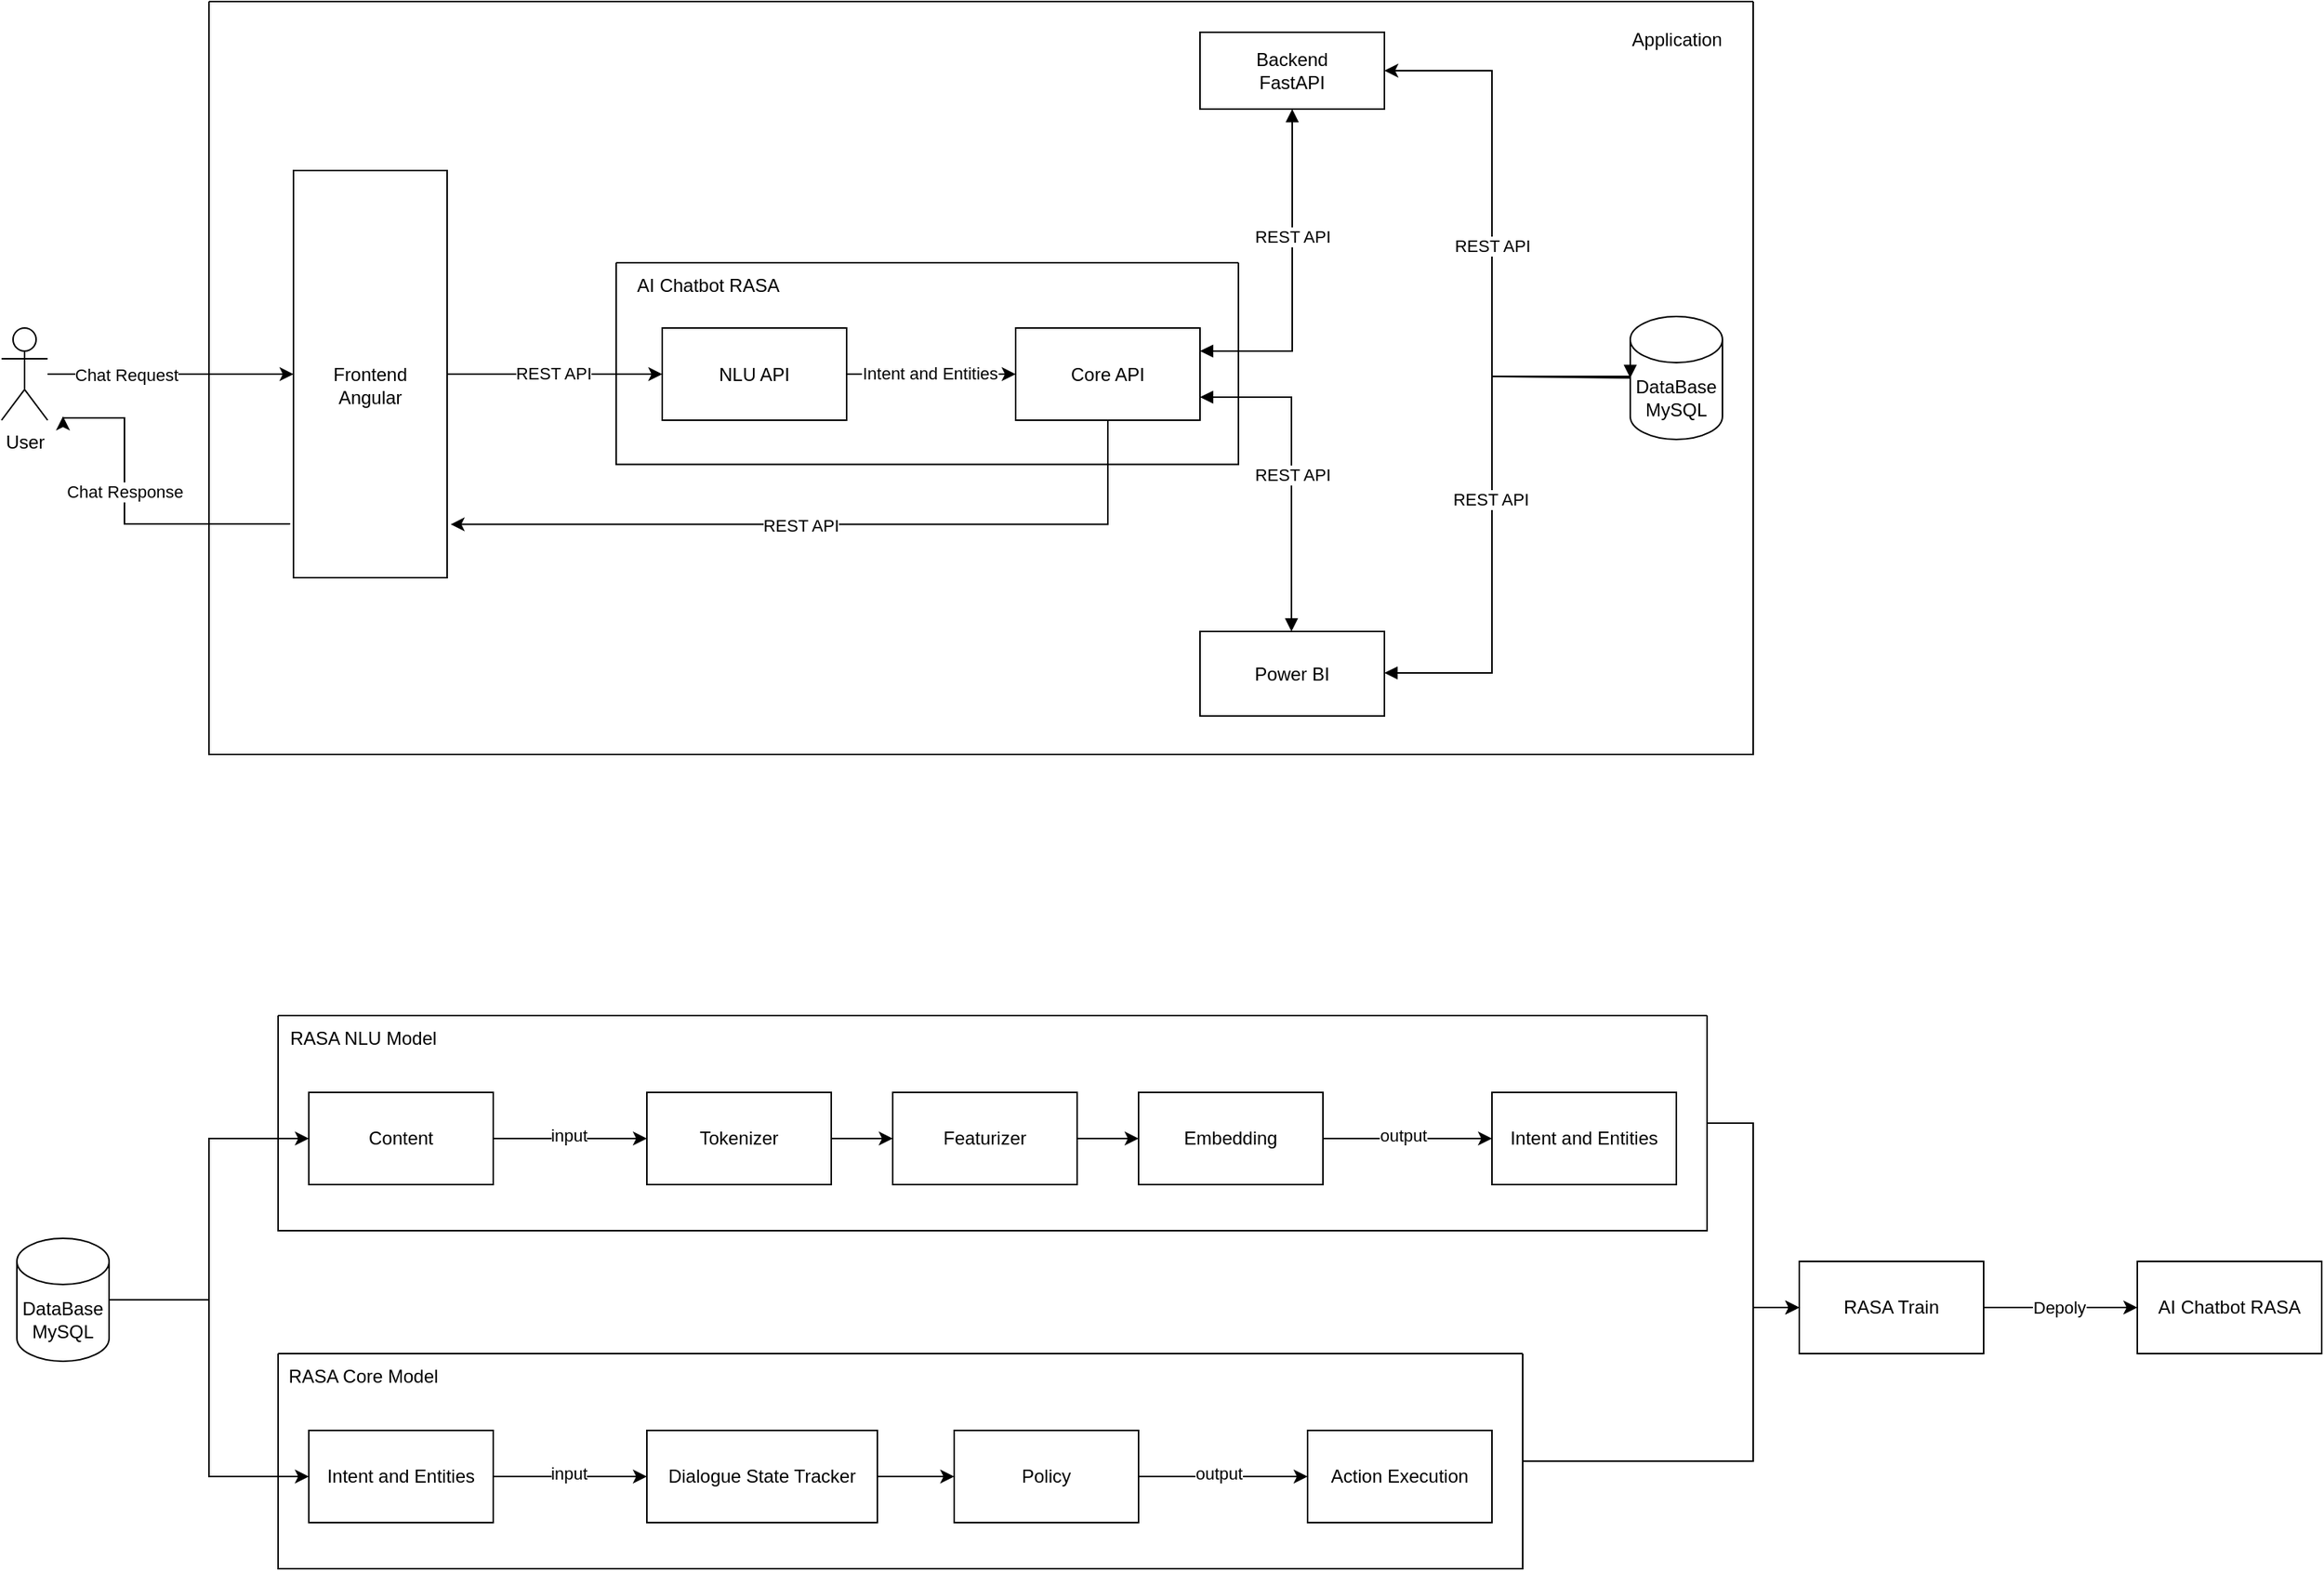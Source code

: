 <mxfile version="26.0.4">
  <diagram name="Page-1" id="9f46799a-70d6-7492-0946-bef42562c5a5">
    <mxGraphModel dx="551" dy="853" grid="1" gridSize="10" guides="1" tooltips="1" connect="1" arrows="1" fold="1" page="1" pageScale="1" pageWidth="1100" pageHeight="850" background="none" math="0" shadow="0">
      <root>
        <mxCell id="0" />
        <mxCell id="1" parent="0" />
        <mxCell id="wcbxn7Ds-aadcPzxxdTk-101" value="" style="edgeStyle=orthogonalEdgeStyle;rounded=0;orthogonalLoop=1;jettySize=auto;html=1;entryX=0;entryY=0.5;entryDx=0;entryDy=0;" parent="1" source="wcbxn7Ds-aadcPzxxdTk-2" target="wcbxn7Ds-aadcPzxxdTk-72" edge="1">
          <mxGeometry relative="1" as="geometry" />
        </mxCell>
        <mxCell id="wcbxn7Ds-aadcPzxxdTk-102" style="edgeStyle=orthogonalEdgeStyle;rounded=0;orthogonalLoop=1;jettySize=auto;html=1;exitX=1;exitY=0.5;exitDx=0;exitDy=0;exitPerimeter=0;entryX=0;entryY=0.5;entryDx=0;entryDy=0;" parent="1" source="wcbxn7Ds-aadcPzxxdTk-2" target="wcbxn7Ds-aadcPzxxdTk-90" edge="1">
          <mxGeometry relative="1" as="geometry" />
        </mxCell>
        <mxCell id="wcbxn7Ds-aadcPzxxdTk-2" value="DataBase&lt;div&gt;&lt;/div&gt;&lt;div&gt;MySQL&lt;/div&gt;" style="shape=cylinder3;whiteSpace=wrap;html=1;boundedLbl=1;backgroundOutline=1;size=15;" parent="1" vertex="1">
          <mxGeometry x="1410" y="1135" width="60" height="80" as="geometry" />
        </mxCell>
        <mxCell id="wcbxn7Ds-aadcPzxxdTk-3" value="&lt;div&gt;AI Chatbot RASA&lt;/div&gt;" style="rounded=1;whiteSpace=wrap;html=1;arcSize=0;" parent="1" vertex="1">
          <mxGeometry x="2790" y="1150" width="120" height="60" as="geometry" />
        </mxCell>
        <mxCell id="wcbxn7Ds-aadcPzxxdTk-97" value="" style="edgeStyle=orthogonalEdgeStyle;rounded=0;orthogonalLoop=1;jettySize=auto;html=1;exitX=1;exitY=0.5;exitDx=0;exitDy=0;" parent="1" source="wcbxn7Ds-aadcPzxxdTk-104" target="wcbxn7Ds-aadcPzxxdTk-3" edge="1">
          <mxGeometry relative="1" as="geometry">
            <mxPoint x="2740" y="1180" as="sourcePoint" />
          </mxGeometry>
        </mxCell>
        <mxCell id="wcbxn7Ds-aadcPzxxdTk-98" value="Depoly" style="edgeLabel;html=1;align=center;verticalAlign=middle;resizable=0;points=[];" parent="wcbxn7Ds-aadcPzxxdTk-97" vertex="1" connectable="0">
          <mxGeometry x="-0.025" y="-3" relative="1" as="geometry">
            <mxPoint y="-3" as="offset" />
          </mxGeometry>
        </mxCell>
        <mxCell id="wcbxn7Ds-aadcPzxxdTk-62" value="" style="group" parent="1" vertex="1" connectable="0">
          <mxGeometry x="1820" y="1040" width="600" height="60" as="geometry" />
        </mxCell>
        <mxCell id="wcbxn7Ds-aadcPzxxdTk-16" value="" style="edgeStyle=orthogonalEdgeStyle;rounded=0;orthogonalLoop=1;jettySize=auto;html=1;" parent="wcbxn7Ds-aadcPzxxdTk-62" source="wcbxn7Ds-aadcPzxxdTk-8" target="wcbxn7Ds-aadcPzxxdTk-9" edge="1">
          <mxGeometry relative="1" as="geometry" />
        </mxCell>
        <mxCell id="wcbxn7Ds-aadcPzxxdTk-8" value="&lt;div&gt;Tokenizer&lt;/div&gt;" style="rounded=1;whiteSpace=wrap;html=1;arcSize=0;" parent="wcbxn7Ds-aadcPzxxdTk-62" vertex="1">
          <mxGeometry width="120" height="60" as="geometry" />
        </mxCell>
        <mxCell id="wcbxn7Ds-aadcPzxxdTk-18" value="" style="edgeStyle=orthogonalEdgeStyle;rounded=0;orthogonalLoop=1;jettySize=auto;html=1;" parent="wcbxn7Ds-aadcPzxxdTk-62" source="wcbxn7Ds-aadcPzxxdTk-9" target="wcbxn7Ds-aadcPzxxdTk-10" edge="1">
          <mxGeometry relative="1" as="geometry" />
        </mxCell>
        <mxCell id="wcbxn7Ds-aadcPzxxdTk-9" value="&lt;div&gt;Featurizer&lt;/div&gt;" style="rounded=1;whiteSpace=wrap;html=1;arcSize=0;" parent="wcbxn7Ds-aadcPzxxdTk-62" vertex="1">
          <mxGeometry x="160" width="120" height="60" as="geometry" />
        </mxCell>
        <mxCell id="wcbxn7Ds-aadcPzxxdTk-10" value="&lt;div&gt;Embedding&lt;/div&gt;" style="rounded=1;whiteSpace=wrap;html=1;arcSize=0;" parent="wcbxn7Ds-aadcPzxxdTk-62" vertex="1">
          <mxGeometry x="320" width="120" height="60" as="geometry" />
        </mxCell>
        <mxCell id="wcbxn7Ds-aadcPzxxdTk-106" style="edgeStyle=orthogonalEdgeStyle;rounded=0;orthogonalLoop=1;jettySize=auto;html=1;exitX=1;exitY=0.5;exitDx=0;exitDy=0;entryX=0;entryY=0.5;entryDx=0;entryDy=0;" parent="1" source="wcbxn7Ds-aadcPzxxdTk-63" target="wcbxn7Ds-aadcPzxxdTk-104" edge="1">
          <mxGeometry relative="1" as="geometry" />
        </mxCell>
        <mxCell id="wcbxn7Ds-aadcPzxxdTk-63" value="" style="swimlane;startSize=0;" parent="1" vertex="1">
          <mxGeometry x="1580" y="990" width="930" height="140" as="geometry" />
        </mxCell>
        <mxCell id="wcbxn7Ds-aadcPzxxdTk-66" value="RASA NLU Model" style="text;html=1;align=center;verticalAlign=middle;resizable=0;points=[];autosize=1;strokeColor=none;fillColor=none;" parent="wcbxn7Ds-aadcPzxxdTk-63" vertex="1">
          <mxGeometry x="-5" width="120" height="30" as="geometry" />
        </mxCell>
        <mxCell id="wcbxn7Ds-aadcPzxxdTk-11" value="&lt;div&gt;Intent and&amp;nbsp;&lt;span style=&quot;background-color: transparent; color: light-dark(rgb(0, 0, 0), rgb(255, 255, 255));&quot;&gt;Entities&lt;/span&gt;&lt;/div&gt;" style="rounded=1;whiteSpace=wrap;html=1;arcSize=0;" parent="1" vertex="1">
          <mxGeometry x="2370" y="1040" width="120" height="60" as="geometry" />
        </mxCell>
        <mxCell id="wcbxn7Ds-aadcPzxxdTk-20" value="" style="edgeStyle=orthogonalEdgeStyle;rounded=0;orthogonalLoop=1;jettySize=auto;html=1;" parent="1" source="wcbxn7Ds-aadcPzxxdTk-10" target="wcbxn7Ds-aadcPzxxdTk-11" edge="1">
          <mxGeometry relative="1" as="geometry" />
        </mxCell>
        <mxCell id="wcbxn7Ds-aadcPzxxdTk-70" value="output" style="edgeLabel;html=1;align=center;verticalAlign=middle;resizable=0;points=[];" parent="wcbxn7Ds-aadcPzxxdTk-20" vertex="1" connectable="0">
          <mxGeometry x="-0.07" y="2" relative="1" as="geometry">
            <mxPoint x="1" as="offset" />
          </mxGeometry>
        </mxCell>
        <mxCell id="wcbxn7Ds-aadcPzxxdTk-74" value="" style="edgeStyle=orthogonalEdgeStyle;rounded=0;orthogonalLoop=1;jettySize=auto;html=1;" parent="1" source="wcbxn7Ds-aadcPzxxdTk-72" target="wcbxn7Ds-aadcPzxxdTk-8" edge="1">
          <mxGeometry relative="1" as="geometry" />
        </mxCell>
        <mxCell id="wcbxn7Ds-aadcPzxxdTk-75" value="input" style="edgeLabel;html=1;align=center;verticalAlign=middle;resizable=0;points=[];" parent="wcbxn7Ds-aadcPzxxdTk-74" vertex="1" connectable="0">
          <mxGeometry x="-0.027" y="2" relative="1" as="geometry">
            <mxPoint as="offset" />
          </mxGeometry>
        </mxCell>
        <mxCell id="wcbxn7Ds-aadcPzxxdTk-72" value="&lt;div&gt;Content&lt;/div&gt;" style="rounded=1;whiteSpace=wrap;html=1;arcSize=0;" parent="1" vertex="1">
          <mxGeometry x="1600" y="1040" width="120" height="60" as="geometry" />
        </mxCell>
        <mxCell id="wcbxn7Ds-aadcPzxxdTk-76" style="edgeStyle=orthogonalEdgeStyle;rounded=0;orthogonalLoop=1;jettySize=auto;html=1;exitX=0.5;exitY=1;exitDx=0;exitDy=0;" parent="1" source="wcbxn7Ds-aadcPzxxdTk-11" target="wcbxn7Ds-aadcPzxxdTk-11" edge="1">
          <mxGeometry relative="1" as="geometry" />
        </mxCell>
        <mxCell id="wcbxn7Ds-aadcPzxxdTk-107" style="edgeStyle=orthogonalEdgeStyle;rounded=0;orthogonalLoop=1;jettySize=auto;html=1;exitX=1;exitY=0.5;exitDx=0;exitDy=0;entryX=0;entryY=0.5;entryDx=0;entryDy=0;" parent="1" source="wcbxn7Ds-aadcPzxxdTk-83" target="wcbxn7Ds-aadcPzxxdTk-104" edge="1">
          <mxGeometry relative="1" as="geometry">
            <mxPoint x="2560" y="1170.0" as="targetPoint" />
            <Array as="points">
              <mxPoint x="2540" y="1280" />
              <mxPoint x="2540" y="1180" />
            </Array>
          </mxGeometry>
        </mxCell>
        <mxCell id="wcbxn7Ds-aadcPzxxdTk-83" value="" style="swimlane;startSize=0;" parent="1" vertex="1">
          <mxGeometry x="1580" y="1210" width="810" height="140" as="geometry" />
        </mxCell>
        <mxCell id="wcbxn7Ds-aadcPzxxdTk-84" value="RASA Core Model" style="text;html=1;align=center;verticalAlign=middle;resizable=0;points=[];autosize=1;strokeColor=none;fillColor=none;" parent="wcbxn7Ds-aadcPzxxdTk-83" vertex="1">
          <mxGeometry x="-5" width="120" height="30" as="geometry" />
        </mxCell>
        <mxCell id="wcbxn7Ds-aadcPzxxdTk-81" value="Policy" style="rounded=1;whiteSpace=wrap;html=1;arcSize=0;" parent="wcbxn7Ds-aadcPzxxdTk-83" vertex="1">
          <mxGeometry x="440" y="50" width="120" height="60" as="geometry" />
        </mxCell>
        <mxCell id="wcbxn7Ds-aadcPzxxdTk-85" value="Action Execution" style="rounded=1;whiteSpace=wrap;html=1;arcSize=0;" parent="wcbxn7Ds-aadcPzxxdTk-83" vertex="1">
          <mxGeometry x="670" y="50" width="120" height="60" as="geometry" />
        </mxCell>
        <mxCell id="wcbxn7Ds-aadcPzxxdTk-91" style="edgeStyle=orthogonalEdgeStyle;rounded=0;orthogonalLoop=1;jettySize=auto;html=1;exitX=0.5;exitY=1;exitDx=0;exitDy=0;" parent="wcbxn7Ds-aadcPzxxdTk-83" source="wcbxn7Ds-aadcPzxxdTk-85" target="wcbxn7Ds-aadcPzxxdTk-85" edge="1">
          <mxGeometry relative="1" as="geometry" />
        </mxCell>
        <mxCell id="wcbxn7Ds-aadcPzxxdTk-86" value="" style="edgeStyle=orthogonalEdgeStyle;rounded=0;orthogonalLoop=1;jettySize=auto;html=1;exitX=1;exitY=0.5;exitDx=0;exitDy=0;" parent="wcbxn7Ds-aadcPzxxdTk-83" source="wcbxn7Ds-aadcPzxxdTk-81" target="wcbxn7Ds-aadcPzxxdTk-85" edge="1">
          <mxGeometry relative="1" as="geometry">
            <mxPoint x="680" y="80" as="sourcePoint" />
          </mxGeometry>
        </mxCell>
        <mxCell id="wcbxn7Ds-aadcPzxxdTk-87" value="output" style="edgeLabel;html=1;align=center;verticalAlign=middle;resizable=0;points=[];" parent="wcbxn7Ds-aadcPzxxdTk-86" vertex="1" connectable="0">
          <mxGeometry x="-0.07" y="2" relative="1" as="geometry">
            <mxPoint x="1" as="offset" />
          </mxGeometry>
        </mxCell>
        <mxCell id="wcbxn7Ds-aadcPzxxdTk-88" value="" style="edgeStyle=orthogonalEdgeStyle;rounded=0;orthogonalLoop=1;jettySize=auto;html=1;" parent="1" source="wcbxn7Ds-aadcPzxxdTk-90" target="wcbxn7Ds-aadcPzxxdTk-79" edge="1">
          <mxGeometry relative="1" as="geometry" />
        </mxCell>
        <mxCell id="wcbxn7Ds-aadcPzxxdTk-89" value="input" style="edgeLabel;html=1;align=center;verticalAlign=middle;resizable=0;points=[];" parent="wcbxn7Ds-aadcPzxxdTk-88" vertex="1" connectable="0">
          <mxGeometry x="-0.027" y="2" relative="1" as="geometry">
            <mxPoint as="offset" />
          </mxGeometry>
        </mxCell>
        <mxCell id="wcbxn7Ds-aadcPzxxdTk-90" value="Intent and&amp;nbsp;&lt;span style=&quot;color: light-dark(rgb(0, 0, 0), rgb(255, 255, 255)); background-color: transparent;&quot;&gt;Entities&lt;/span&gt;" style="rounded=1;whiteSpace=wrap;html=1;arcSize=0;" parent="1" vertex="1">
          <mxGeometry x="1600" y="1260" width="120" height="60" as="geometry" />
        </mxCell>
        <mxCell id="wcbxn7Ds-aadcPzxxdTk-78" value="" style="edgeStyle=orthogonalEdgeStyle;rounded=0;orthogonalLoop=1;jettySize=auto;html=1;" parent="1" source="wcbxn7Ds-aadcPzxxdTk-79" target="wcbxn7Ds-aadcPzxxdTk-81" edge="1">
          <mxGeometry relative="1" as="geometry" />
        </mxCell>
        <mxCell id="wcbxn7Ds-aadcPzxxdTk-79" value="Dialogue State Tracker" style="rounded=1;whiteSpace=wrap;html=1;arcSize=0;" parent="1" vertex="1">
          <mxGeometry x="1820" y="1260" width="150" height="60" as="geometry" />
        </mxCell>
        <mxCell id="wcbxn7Ds-aadcPzxxdTk-104" value="RASA Train" style="rounded=1;whiteSpace=wrap;html=1;arcSize=0;" parent="1" vertex="1">
          <mxGeometry x="2570" y="1150" width="120" height="60" as="geometry" />
        </mxCell>
        <mxCell id="wcbxn7Ds-aadcPzxxdTk-105" style="edgeStyle=orthogonalEdgeStyle;rounded=0;orthogonalLoop=1;jettySize=auto;html=1;exitX=0.5;exitY=1;exitDx=0;exitDy=0;" parent="1" source="wcbxn7Ds-aadcPzxxdTk-104" target="wcbxn7Ds-aadcPzxxdTk-104" edge="1">
          <mxGeometry relative="1" as="geometry" />
        </mxCell>
        <mxCell id="wVL5oA36bYoVsArTjiwR-7" style="edgeStyle=orthogonalEdgeStyle;rounded=0;orthogonalLoop=1;jettySize=auto;html=1;" edge="1" parent="1" source="wVL5oA36bYoVsArTjiwR-9" target="wVL5oA36bYoVsArTjiwR-16">
          <mxGeometry relative="1" as="geometry">
            <mxPoint x="1625" y="545" as="targetPoint" />
          </mxGeometry>
        </mxCell>
        <mxCell id="wVL5oA36bYoVsArTjiwR-8" value="Chat Request" style="edgeLabel;html=1;align=center;verticalAlign=middle;resizable=0;points=[];" vertex="1" connectable="0" parent="wVL5oA36bYoVsArTjiwR-7">
          <mxGeometry x="-0.583" y="1" relative="1" as="geometry">
            <mxPoint x="17" y="1" as="offset" />
          </mxGeometry>
        </mxCell>
        <mxCell id="wVL5oA36bYoVsArTjiwR-9" value="User" style="shape=umlActor;verticalLabelPosition=bottom;verticalAlign=top;html=1;outlineConnect=0;" vertex="1" parent="1">
          <mxGeometry x="1400" y="542.5" width="30" height="60" as="geometry" />
        </mxCell>
        <mxCell id="wVL5oA36bYoVsArTjiwR-10" value="" style="swimlane;startSize=0;" vertex="1" parent="1">
          <mxGeometry x="1535" y="330" width="1005" height="490" as="geometry">
            <mxRectangle x="230" y="240" width="50" height="40" as="alternateBounds" />
          </mxGeometry>
        </mxCell>
        <mxCell id="wVL5oA36bYoVsArTjiwR-11" value="Application" style="text;html=1;align=center;verticalAlign=middle;resizable=0;points=[];autosize=1;strokeColor=none;fillColor=none;" vertex="1" parent="wVL5oA36bYoVsArTjiwR-10">
          <mxGeometry x="915" y="10" width="80" height="30" as="geometry" />
        </mxCell>
        <mxCell id="wVL5oA36bYoVsArTjiwR-12" value="DataBase&lt;div&gt;&lt;/div&gt;&lt;div&gt;MySQL&lt;/div&gt;" style="shape=cylinder3;whiteSpace=wrap;html=1;boundedLbl=1;backgroundOutline=1;size=15;" vertex="1" parent="wVL5oA36bYoVsArTjiwR-10">
          <mxGeometry x="925" y="205" width="60" height="80" as="geometry" />
        </mxCell>
        <mxCell id="wVL5oA36bYoVsArTjiwR-13" value="&lt;div&gt;Backend&lt;/div&gt;&lt;div&gt;FastAPI &lt;/div&gt;" style="rounded=1;whiteSpace=wrap;html=1;arcSize=0;" vertex="1" parent="wVL5oA36bYoVsArTjiwR-10">
          <mxGeometry x="645" y="20" width="120" height="50" as="geometry" />
        </mxCell>
        <mxCell id="wVL5oA36bYoVsArTjiwR-14" style="edgeStyle=orthogonalEdgeStyle;rounded=0;orthogonalLoop=1;jettySize=auto;html=1;exitX=1;exitY=0.5;exitDx=0;exitDy=0;entryX=0;entryY=0.5;entryDx=0;entryDy=0;" edge="1" parent="wVL5oA36bYoVsArTjiwR-10" source="wVL5oA36bYoVsArTjiwR-16" target="wVL5oA36bYoVsArTjiwR-23">
          <mxGeometry relative="1" as="geometry" />
        </mxCell>
        <mxCell id="wVL5oA36bYoVsArTjiwR-15" value="REST API" style="edgeLabel;html=1;align=center;verticalAlign=middle;resizable=0;points=[];" vertex="1" connectable="0" parent="wVL5oA36bYoVsArTjiwR-14">
          <mxGeometry x="-0.014" y="4" relative="1" as="geometry">
            <mxPoint y="3" as="offset" />
          </mxGeometry>
        </mxCell>
        <mxCell id="wVL5oA36bYoVsArTjiwR-16" value="&lt;div&gt;&lt;br&gt;&lt;/div&gt;&lt;div&gt;Frontend &lt;/div&gt;&lt;div&gt;Angular&lt;/div&gt;" style="rounded=1;whiteSpace=wrap;html=1;arcSize=0;" vertex="1" parent="wVL5oA36bYoVsArTjiwR-10">
          <mxGeometry x="55" y="110" width="100" height="265" as="geometry" />
        </mxCell>
        <mxCell id="wVL5oA36bYoVsArTjiwR-17" value="" style="endArrow=block;startArrow=block;endFill=1;startFill=1;html=1;rounded=0;edgeStyle=orthogonalEdgeStyle;entryX=1;entryY=0.25;entryDx=0;entryDy=0;exitX=0.5;exitY=1;exitDx=0;exitDy=0;" edge="1" parent="wVL5oA36bYoVsArTjiwR-10" source="wVL5oA36bYoVsArTjiwR-13" target="wVL5oA36bYoVsArTjiwR-24">
          <mxGeometry width="160" relative="1" as="geometry">
            <mxPoint x="530" y="110" as="sourcePoint" />
            <mxPoint x="530" y="212.5" as="targetPoint" />
            <Array as="points">
              <mxPoint x="705" y="227" />
            </Array>
          </mxGeometry>
        </mxCell>
        <mxCell id="wVL5oA36bYoVsArTjiwR-18" value="REST API" style="edgeLabel;html=1;align=center;verticalAlign=middle;resizable=0;points=[];" vertex="1" connectable="0" parent="wVL5oA36bYoVsArTjiwR-17">
          <mxGeometry x="-0.131" y="2" relative="1" as="geometry">
            <mxPoint x="-2" y="-12" as="offset" />
          </mxGeometry>
        </mxCell>
        <mxCell id="wVL5oA36bYoVsArTjiwR-19" value="" style="endArrow=block;startArrow=block;endFill=1;startFill=1;html=1;rounded=0;edgeStyle=orthogonalEdgeStyle;entryX=0.496;entryY=0;entryDx=0;entryDy=0;entryPerimeter=0;exitX=1;exitY=0.75;exitDx=0;exitDy=0;" edge="1" parent="wVL5oA36bYoVsArTjiwR-10" source="wVL5oA36bYoVsArTjiwR-24" target="wVL5oA36bYoVsArTjiwR-29">
          <mxGeometry width="160" relative="1" as="geometry">
            <mxPoint x="409.47" y="272.5" as="sourcePoint" />
            <mxPoint x="409.47" y="317.5" as="targetPoint" />
            <Array as="points" />
          </mxGeometry>
        </mxCell>
        <mxCell id="wVL5oA36bYoVsArTjiwR-20" value="REST API" style="edgeLabel;html=1;align=center;verticalAlign=middle;resizable=0;points=[];" vertex="1" connectable="0" parent="wVL5oA36bYoVsArTjiwR-19">
          <mxGeometry x="-0.131" y="2" relative="1" as="geometry">
            <mxPoint x="-2" y="18" as="offset" />
          </mxGeometry>
        </mxCell>
        <mxCell id="wVL5oA36bYoVsArTjiwR-21" value="" style="swimlane;startSize=0;" vertex="1" parent="wVL5oA36bYoVsArTjiwR-10">
          <mxGeometry x="265" y="170" width="405" height="131.25" as="geometry" />
        </mxCell>
        <mxCell id="wVL5oA36bYoVsArTjiwR-22" value="AI Chatbot RASA" style="text;html=1;align=center;verticalAlign=middle;whiteSpace=wrap;rounded=0;" vertex="1" parent="wVL5oA36bYoVsArTjiwR-21">
          <mxGeometry width="120" height="30" as="geometry" />
        </mxCell>
        <mxCell id="wVL5oA36bYoVsArTjiwR-23" value="&lt;div&gt;NLU API&lt;/div&gt;" style="rounded=1;whiteSpace=wrap;html=1;arcSize=0;" vertex="1" parent="wVL5oA36bYoVsArTjiwR-21">
          <mxGeometry x="30" y="42.5" width="120" height="60" as="geometry" />
        </mxCell>
        <mxCell id="wVL5oA36bYoVsArTjiwR-24" value="&lt;div&gt;Core API&lt;/div&gt;" style="rounded=1;whiteSpace=wrap;html=1;arcSize=0;" vertex="1" parent="wVL5oA36bYoVsArTjiwR-21">
          <mxGeometry x="260" y="42.5" width="120" height="60" as="geometry" />
        </mxCell>
        <mxCell id="wVL5oA36bYoVsArTjiwR-25" value="" style="edgeStyle=orthogonalEdgeStyle;rounded=0;orthogonalLoop=1;jettySize=auto;html=1;" edge="1" parent="wVL5oA36bYoVsArTjiwR-21" source="wVL5oA36bYoVsArTjiwR-23" target="wVL5oA36bYoVsArTjiwR-24">
          <mxGeometry relative="1" as="geometry" />
        </mxCell>
        <mxCell id="wVL5oA36bYoVsArTjiwR-26" value="Intent and Entities" style="edgeLabel;html=1;align=center;verticalAlign=middle;resizable=0;points=[];" vertex="1" connectable="0" parent="wVL5oA36bYoVsArTjiwR-25">
          <mxGeometry y="1" relative="1" as="geometry">
            <mxPoint x="-1" as="offset" />
          </mxGeometry>
        </mxCell>
        <mxCell id="wVL5oA36bYoVsArTjiwR-27" value="" style="endArrow=block;startArrow=block;endFill=1;startFill=1;html=1;rounded=0;edgeStyle=orthogonalEdgeStyle;exitX=0;exitY=0.5;exitDx=0;exitDy=0;exitPerimeter=0;" edge="1" parent="wVL5oA36bYoVsArTjiwR-10" source="wVL5oA36bYoVsArTjiwR-12" target="wVL5oA36bYoVsArTjiwR-29">
          <mxGeometry width="160" relative="1" as="geometry">
            <mxPoint x="853" y="618.75" as="sourcePoint" />
            <mxPoint x="1140" y="423" as="targetPoint" />
            <Array as="points">
              <mxPoint x="835" y="244" />
              <mxPoint x="835" y="437" />
            </Array>
          </mxGeometry>
        </mxCell>
        <mxCell id="wVL5oA36bYoVsArTjiwR-28" value="REST API" style="edgeLabel;html=1;align=center;verticalAlign=middle;resizable=0;points=[];" vertex="1" connectable="0" parent="wVL5oA36bYoVsArTjiwR-27">
          <mxGeometry x="-0.037" y="-1" relative="1" as="geometry">
            <mxPoint as="offset" />
          </mxGeometry>
        </mxCell>
        <mxCell id="wVL5oA36bYoVsArTjiwR-29" value="&lt;div&gt;Power BI&lt;/div&gt;" style="rounded=1;whiteSpace=wrap;html=1;arcSize=0;" vertex="1" parent="wVL5oA36bYoVsArTjiwR-10">
          <mxGeometry x="645" y="410" width="120" height="55" as="geometry" />
        </mxCell>
        <mxCell id="wVL5oA36bYoVsArTjiwR-30" value="" style="endArrow=classic;html=1;rounded=0;entryX=1;entryY=0.5;entryDx=0;entryDy=0;exitX=0;exitY=0.5;exitDx=0;exitDy=0;exitPerimeter=0;" edge="1" parent="wVL5oA36bYoVsArTjiwR-10" source="wVL5oA36bYoVsArTjiwR-12" target="wVL5oA36bYoVsArTjiwR-13">
          <mxGeometry width="50" height="50" relative="1" as="geometry">
            <mxPoint x="625" y="350" as="sourcePoint" />
            <mxPoint x="675" y="300" as="targetPoint" />
            <Array as="points">
              <mxPoint x="835" y="244" />
              <mxPoint x="835" y="45" />
            </Array>
          </mxGeometry>
        </mxCell>
        <mxCell id="wVL5oA36bYoVsArTjiwR-31" value="&lt;span style=&quot;color: rgba(0, 0, 0, 0); font-family: monospace; font-size: 0px; text-align: start; background-color: rgb(251, 251, 251);&quot;&gt;%3CmxGraphModel%3E%3Croot%3E%3CmxCell%20id%3D%220%22%2F%3E%3CmxCell%20id%3D%221%22%20parent%3D%220%22%2F%3E%3CmxCell%20id%3D%222%22%20value%3D%22REST%20API%22%20style%3D%22edgeLabel%3Bhtml%3D1%3Balign%3Dcenter%3BverticalAlign%3Dmiddle%3Bresizable%3D0%3Bpoints%3D%5B%5D%3B%22%20vertex%3D%221%22%20connectable%3D%220%22%20parent%3D%221%22%3E%3CmxGeometry%20x%3D%221032.0%22%20y%3D%22500.625%22%20as%3D%22geometry%22%2F%3E%3C%2FmxCell%3E%3C%2Froot%3E%3C%2FmxGraphModel%3E&lt;/span&gt;" style="edgeLabel;html=1;align=center;verticalAlign=middle;resizable=0;points=[];" vertex="1" connectable="0" parent="wVL5oA36bYoVsArTjiwR-30">
          <mxGeometry x="0.192" relative="1" as="geometry">
            <mxPoint as="offset" />
          </mxGeometry>
        </mxCell>
        <mxCell id="wVL5oA36bYoVsArTjiwR-32" value="&lt;span style=&quot;color: rgba(0, 0, 0, 0); font-family: monospace; font-size: 0px; text-align: start; background-color: rgb(251, 251, 251);&quot;&gt;%3CmxGraphModel%3E%3Croot%3E%3CmxCell%20id%3D%220%22%2F%3E%3CmxCell%20id%3D%221%22%20parent%3D%220%22%2F%3E%3CmxCell%20id%3D%222%22%20value%3D%22REST%20API%22%20style%3D%22edgeLabel%3Bhtml%3D1%3Balign%3Dcenter%3BverticalAlign%3Dmiddle%3Bresizable%3D0%3Bpoints%3D%5B%5D%3B%22%20vertex%3D%221%22%20connectable%3D%220%22%20parent%3D%221%22%3E%3CmxGeometry%20x%3D%221032.0%22%20y%3D%22500.625%22%20as%3D%22geometry%22%2F%3E%3C%2FmxCell%3E%3C%2Froot%3E%3C%2FmxGraphModel%3E&lt;/span&gt;" style="edgeLabel;html=1;align=center;verticalAlign=middle;resizable=0;points=[];" vertex="1" connectable="0" parent="wVL5oA36bYoVsArTjiwR-30">
          <mxGeometry x="-0.021" relative="1" as="geometry">
            <mxPoint as="offset" />
          </mxGeometry>
        </mxCell>
        <mxCell id="wVL5oA36bYoVsArTjiwR-33" value="REST API" style="edgeLabel;html=1;align=center;verticalAlign=middle;resizable=0;points=[];" vertex="1" connectable="0" parent="wVL5oA36bYoVsArTjiwR-30">
          <mxGeometry x="-0.021" relative="1" as="geometry">
            <mxPoint as="offset" />
          </mxGeometry>
        </mxCell>
        <mxCell id="wVL5oA36bYoVsArTjiwR-34" style="edgeStyle=orthogonalEdgeStyle;rounded=0;orthogonalLoop=1;jettySize=auto;html=1;exitX=0.5;exitY=1;exitDx=0;exitDy=0;entryX=1.023;entryY=0.869;entryDx=0;entryDy=0;entryPerimeter=0;" edge="1" parent="wVL5oA36bYoVsArTjiwR-10" source="wVL5oA36bYoVsArTjiwR-24" target="wVL5oA36bYoVsArTjiwR-16">
          <mxGeometry relative="1" as="geometry" />
        </mxCell>
        <mxCell id="wVL5oA36bYoVsArTjiwR-35" value="REST API" style="edgeLabel;html=1;align=center;verticalAlign=middle;resizable=0;points=[];" vertex="1" connectable="0" parent="wVL5oA36bYoVsArTjiwR-34">
          <mxGeometry x="0.083" relative="1" as="geometry">
            <mxPoint as="offset" />
          </mxGeometry>
        </mxCell>
        <mxCell id="wVL5oA36bYoVsArTjiwR-85" style="edgeStyle=orthogonalEdgeStyle;rounded=0;orthogonalLoop=1;jettySize=auto;html=1;exitX=-0.022;exitY=0.868;exitDx=0;exitDy=0;exitPerimeter=0;" edge="1" parent="1" source="wVL5oA36bYoVsArTjiwR-16">
          <mxGeometry relative="1" as="geometry">
            <mxPoint x="1738" y="690" as="sourcePoint" />
            <mxPoint x="1440" y="600" as="targetPoint" />
            <Array as="points">
              <mxPoint x="1480" y="670" />
              <mxPoint x="1480" y="601" />
            </Array>
          </mxGeometry>
        </mxCell>
        <mxCell id="wVL5oA36bYoVsArTjiwR-86" value="Chat Response" style="edgeLabel;html=1;align=center;verticalAlign=middle;resizable=0;points=[];" vertex="1" connectable="0" parent="wVL5oA36bYoVsArTjiwR-85">
          <mxGeometry x="0.083" relative="1" as="geometry">
            <mxPoint y="-11" as="offset" />
          </mxGeometry>
        </mxCell>
      </root>
    </mxGraphModel>
  </diagram>
</mxfile>
